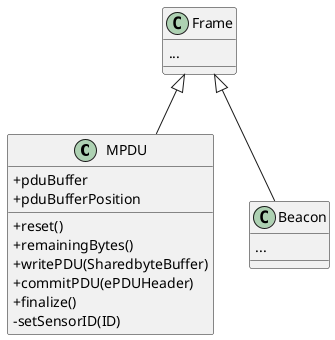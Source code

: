@startuml


skinparam classAttributeIconSize 0


class MPDU {
    + reset()
    + pduBuffer
    + pduBufferPosition
    + remainingBytes()
    + writePDU(SharedbyteBuffer)
    + commitPDU(ePDUHeader)
    + finalize()
    - setSensorID(ID)
}

class Beacon {
    ...
}

class Frame {
    ...
}

MPDU -up-|> Frame
Beacon -up-|> Frame




@enduml
